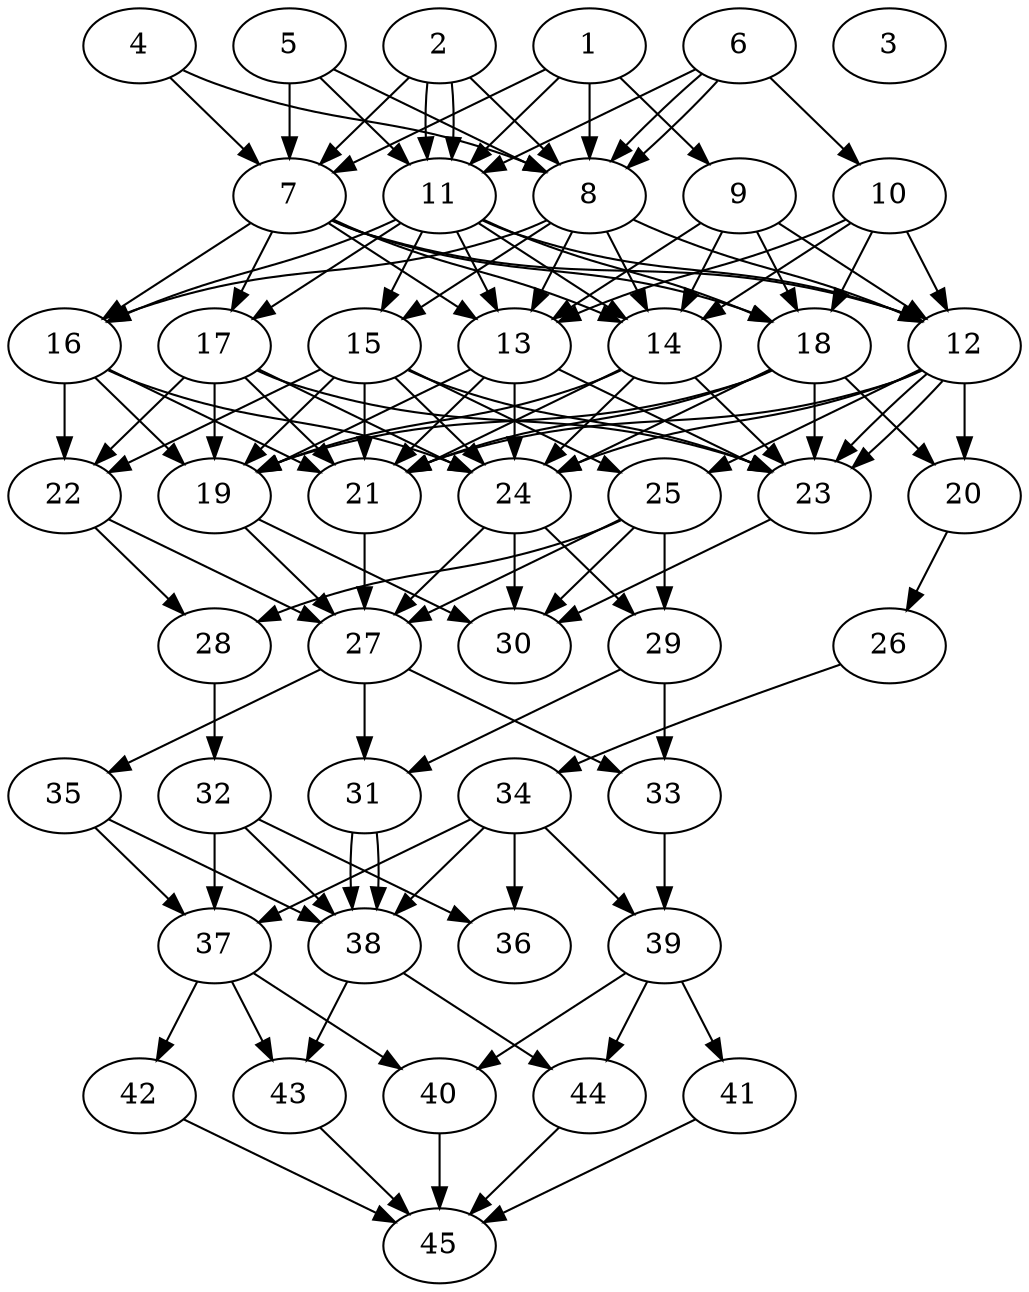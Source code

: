 // DAG automatically generated by daggen at Thu Oct  3 14:07:24 2019
// ./daggen --dot -n 45 --ccr 0.4 --fat 0.5 --regular 0.7 --density 0.9 --mindata 5242880 --maxdata 52428800 
digraph G {
  1 [size="64888320", alpha="0.20", expect_size="25955328"] 
  1 -> 7 [size ="25955328"]
  1 -> 8 [size ="25955328"]
  1 -> 9 [size ="25955328"]
  1 -> 11 [size ="25955328"]
  2 [size="38174720", alpha="0.01", expect_size="15269888"] 
  2 -> 7 [size ="15269888"]
  2 -> 8 [size ="15269888"]
  2 -> 11 [size ="15269888"]
  2 -> 11 [size ="15269888"]
  3 [size="26227200", alpha="0.13", expect_size="10490880"] 
  4 [size="81530880", alpha="0.11", expect_size="32612352"] 
  4 -> 7 [size ="32612352"]
  4 -> 8 [size ="32612352"]
  5 [size="82593280", alpha="0.13", expect_size="33037312"] 
  5 -> 7 [size ="33037312"]
  5 -> 8 [size ="33037312"]
  5 -> 11 [size ="33037312"]
  6 [size="64399360", alpha="0.14", expect_size="25759744"] 
  6 -> 8 [size ="25759744"]
  6 -> 8 [size ="25759744"]
  6 -> 10 [size ="25759744"]
  6 -> 11 [size ="25759744"]
  7 [size="100462080", alpha="0.03", expect_size="40184832"] 
  7 -> 12 [size ="40184832"]
  7 -> 13 [size ="40184832"]
  7 -> 14 [size ="40184832"]
  7 -> 16 [size ="40184832"]
  7 -> 17 [size ="40184832"]
  7 -> 18 [size ="40184832"]
  8 [size="115983360", alpha="0.10", expect_size="46393344"] 
  8 -> 12 [size ="46393344"]
  8 -> 13 [size ="46393344"]
  8 -> 14 [size ="46393344"]
  8 -> 15 [size ="46393344"]
  8 -> 16 [size ="46393344"]
  9 [size="97487360", alpha="0.19", expect_size="38994944"] 
  9 -> 12 [size ="38994944"]
  9 -> 13 [size ="38994944"]
  9 -> 14 [size ="38994944"]
  9 -> 18 [size ="38994944"]
  10 [size="125818880", alpha="0.08", expect_size="50327552"] 
  10 -> 12 [size ="50327552"]
  10 -> 13 [size ="50327552"]
  10 -> 14 [size ="50327552"]
  10 -> 18 [size ="50327552"]
  11 [size="81505280", alpha="0.06", expect_size="32602112"] 
  11 -> 12 [size ="32602112"]
  11 -> 13 [size ="32602112"]
  11 -> 14 [size ="32602112"]
  11 -> 15 [size ="32602112"]
  11 -> 16 [size ="32602112"]
  11 -> 17 [size ="32602112"]
  11 -> 18 [size ="32602112"]
  12 [size="79132160", alpha="0.08", expect_size="31652864"] 
  12 -> 20 [size ="31652864"]
  12 -> 21 [size ="31652864"]
  12 -> 23 [size ="31652864"]
  12 -> 23 [size ="31652864"]
  12 -> 24 [size ="31652864"]
  12 -> 25 [size ="31652864"]
  13 [size="82992640", alpha="0.13", expect_size="33197056"] 
  13 -> 19 [size ="33197056"]
  13 -> 21 [size ="33197056"]
  13 -> 23 [size ="33197056"]
  13 -> 24 [size ="33197056"]
  14 [size="41246720", alpha="0.12", expect_size="16498688"] 
  14 -> 19 [size ="16498688"]
  14 -> 21 [size ="16498688"]
  14 -> 23 [size ="16498688"]
  14 -> 24 [size ="16498688"]
  15 [size="106874880", alpha="0.11", expect_size="42749952"] 
  15 -> 19 [size ="42749952"]
  15 -> 21 [size ="42749952"]
  15 -> 22 [size ="42749952"]
  15 -> 23 [size ="42749952"]
  15 -> 24 [size ="42749952"]
  15 -> 25 [size ="42749952"]
  16 [size="66337280", alpha="0.01", expect_size="26534912"] 
  16 -> 19 [size ="26534912"]
  16 -> 21 [size ="26534912"]
  16 -> 22 [size ="26534912"]
  16 -> 24 [size ="26534912"]
  17 [size="28190720", alpha="0.07", expect_size="11276288"] 
  17 -> 19 [size ="11276288"]
  17 -> 21 [size ="11276288"]
  17 -> 22 [size ="11276288"]
  17 -> 23 [size ="11276288"]
  17 -> 24 [size ="11276288"]
  18 [size="48453120", alpha="0.04", expect_size="19381248"] 
  18 -> 19 [size ="19381248"]
  18 -> 20 [size ="19381248"]
  18 -> 21 [size ="19381248"]
  18 -> 23 [size ="19381248"]
  18 -> 24 [size ="19381248"]
  19 [size="110179840", alpha="0.17", expect_size="44071936"] 
  19 -> 27 [size ="44071936"]
  19 -> 30 [size ="44071936"]
  20 [size="102919680", alpha="0.13", expect_size="41167872"] 
  20 -> 26 [size ="41167872"]
  21 [size="32376320", alpha="0.18", expect_size="12950528"] 
  21 -> 27 [size ="12950528"]
  22 [size="70635520", alpha="0.06", expect_size="28254208"] 
  22 -> 27 [size ="28254208"]
  22 -> 28 [size ="28254208"]
  23 [size="118993920", alpha="0.17", expect_size="47597568"] 
  23 -> 30 [size ="47597568"]
  24 [size="77427200", alpha="0.20", expect_size="30970880"] 
  24 -> 27 [size ="30970880"]
  24 -> 29 [size ="30970880"]
  24 -> 30 [size ="30970880"]
  25 [size="29588480", alpha="0.14", expect_size="11835392"] 
  25 -> 27 [size ="11835392"]
  25 -> 28 [size ="11835392"]
  25 -> 29 [size ="11835392"]
  25 -> 30 [size ="11835392"]
  26 [size="92385280", alpha="0.17", expect_size="36954112"] 
  26 -> 34 [size ="36954112"]
  27 [size="100480000", alpha="0.15", expect_size="40192000"] 
  27 -> 31 [size ="40192000"]
  27 -> 33 [size ="40192000"]
  27 -> 35 [size ="40192000"]
  28 [size="21731840", alpha="0.10", expect_size="8692736"] 
  28 -> 32 [size ="8692736"]
  29 [size="46333440", alpha="0.20", expect_size="18533376"] 
  29 -> 31 [size ="18533376"]
  29 -> 33 [size ="18533376"]
  30 [size="31398400", alpha="0.09", expect_size="12559360"] 
  31 [size="109017600", alpha="0.09", expect_size="43607040"] 
  31 -> 38 [size ="43607040"]
  31 -> 38 [size ="43607040"]
  32 [size="95045120", alpha="0.00", expect_size="38018048"] 
  32 -> 36 [size ="38018048"]
  32 -> 37 [size ="38018048"]
  32 -> 38 [size ="38018048"]
  33 [size="14548480", alpha="0.04", expect_size="5819392"] 
  33 -> 39 [size ="5819392"]
  34 [size="116579840", alpha="0.12", expect_size="46631936"] 
  34 -> 36 [size ="46631936"]
  34 -> 37 [size ="46631936"]
  34 -> 38 [size ="46631936"]
  34 -> 39 [size ="46631936"]
  35 [size="115668480", alpha="0.16", expect_size="46267392"] 
  35 -> 37 [size ="46267392"]
  35 -> 38 [size ="46267392"]
  36 [size="81300480", alpha="0.09", expect_size="32520192"] 
  37 [size="64770560", alpha="0.04", expect_size="25908224"] 
  37 -> 40 [size ="25908224"]
  37 -> 42 [size ="25908224"]
  37 -> 43 [size ="25908224"]
  38 [size="35471360", alpha="0.06", expect_size="14188544"] 
  38 -> 43 [size ="14188544"]
  38 -> 44 [size ="14188544"]
  39 [size="96281600", alpha="0.04", expect_size="38512640"] 
  39 -> 40 [size ="38512640"]
  39 -> 41 [size ="38512640"]
  39 -> 44 [size ="38512640"]
  40 [size="95651840", alpha="0.17", expect_size="38260736"] 
  40 -> 45 [size ="38260736"]
  41 [size="28328960", alpha="0.14", expect_size="11331584"] 
  41 -> 45 [size ="11331584"]
  42 [size="80678400", alpha="0.00", expect_size="32271360"] 
  42 -> 45 [size ="32271360"]
  43 [size="82795520", alpha="0.04", expect_size="33118208"] 
  43 -> 45 [size ="33118208"]
  44 [size="104568320", alpha="0.19", expect_size="41827328"] 
  44 -> 45 [size ="41827328"]
  45 [size="56174080", alpha="0.17", expect_size="22469632"] 
}
